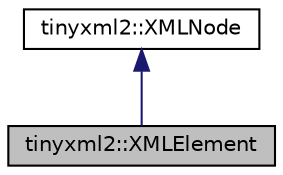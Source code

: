 digraph "tinyxml2::XMLElement"
{
 // LATEX_PDF_SIZE
  edge [fontname="Helvetica",fontsize="10",labelfontname="Helvetica",labelfontsize="10"];
  node [fontname="Helvetica",fontsize="10",shape=record];
  Node1 [label="tinyxml2::XMLElement",height=0.2,width=0.4,color="black", fillcolor="grey75", style="filled", fontcolor="black",tooltip=" "];
  Node2 -> Node1 [dir="back",color="midnightblue",fontsize="10",style="solid"];
  Node2 [label="tinyxml2::XMLNode",height=0.2,width=0.4,color="black", fillcolor="white", style="filled",URL="$classtinyxml2_1_1XMLNode.html",tooltip=" "];
}
